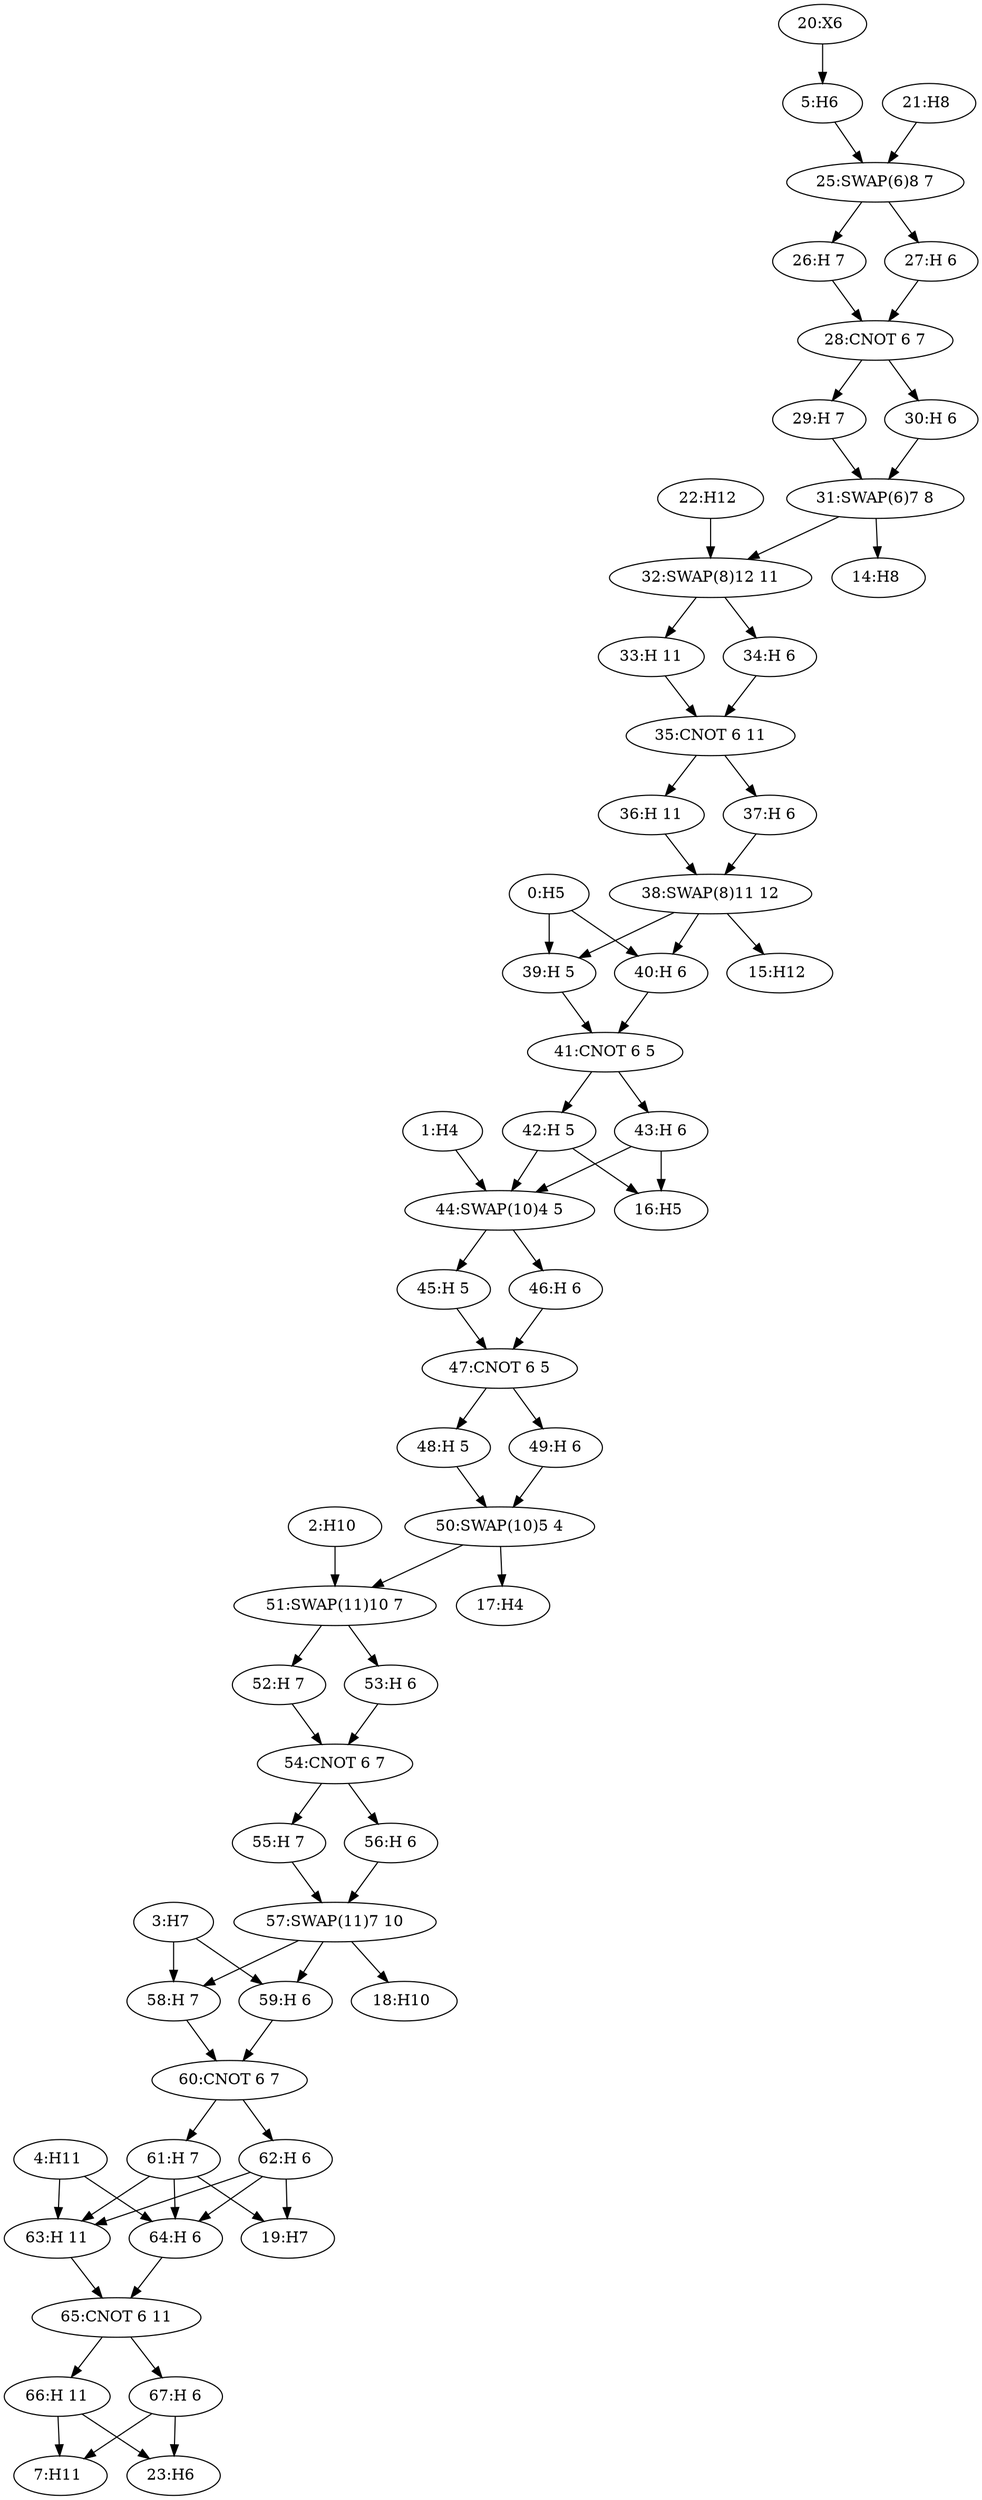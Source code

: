 strict digraph  {
	node [label="\N"];
	0	 [details="{'startTime': 1, 'qubits': [2], 'outEdges': [9], 'llvmId': '0x1f145c0', 'duration': 0, 'type': 'H', 'inEdges': [], 'hwqubits': [\
5]}",
		label="0:H5 "];
	39	 [details="{'duration': 1, 'type': 'H', 'hwqubits': [5], 'startTime': 127}",
		label="39:H 5"];
	0 -> 39;
	40	 [details="{'duration': 1, 'type': 'H', 'hwqubits': [6], 'startTime': 127}",
		label="40:H 6"];
	0 -> 40;
	1	 [details="{'startTime': 2, 'qubits': [3], 'outEdges': [10], 'llvmId': '0x1f14860', 'duration': 0, 'type': 'H', 'inEdges': [], 'hwqubits': [\
4]}",
		label="1:H4 "];
	44	 [details="{'duration': 26, 'type': 'SWAP', 'hwqubits': [4, 5], 'startTime': 139, 'cnotID': 10}",
		label="44:SWAP(10)4 5"];
	1 -> 44;
	2	 [details="{'startTime': 1, 'qubits': [4], 'outEdges': [11], 'llvmId': '0x1f14a80', 'duration': 0, 'type': 'H', 'inEdges': [], 'hwqubits': [\
10]}",
		label="2:H10 "];
	51	 [details="{'duration': 26, 'type': 'SWAP', 'hwqubits': [10, 7], 'startTime': 209, 'cnotID': 11}",
		label="51:SWAP(11)10 7"];
	2 -> 51;
	3	 [details="{'startTime': 3, 'qubits': [5], 'outEdges': [12], 'llvmId': '0x1f14cd0', 'duration': 0, 'type': 'H', 'inEdges': [], 'hwqubits': [\
7]}",
		label="3:H7 "];
	58	 [details="{'duration': 1, 'type': 'H', 'hwqubits': [7], 'startTime': 279}",
		label="58:H 7"];
	3 -> 58;
	59	 [details="{'duration': 1, 'type': 'H', 'hwqubits': [6], 'startTime': 279}",
		label="59:H 6"];
	3 -> 59;
	4	 [details="{'startTime': 69, 'qubits': [6], 'outEdges': [13], 'llvmId': '0x1f14f20', 'duration': 0, 'type': 'H', 'inEdges': [], 'hwqubits': [\
11]}",
		label="4:H11 "];
	63	 [details="{'duration': 1, 'type': 'H', 'hwqubits': [11], 'startTime': 289}",
		label="63:H 11"];
	4 -> 63;
	64	 [details="{'duration': 1, 'type': 'H', 'hwqubits': [6], 'startTime': 289}",
		label="64:H 6"];
	4 -> 64;
	5	 [details="{'startTime': 3, 'qubits': [7], 'outEdges': [6], 'llvmId': '0x1f151b0', 'duration': 0, 'type': 'H', 'inEdges': [20], 'hwqubits': [\
6]}",
		label="5:H6 "];
	25	 [details="{'duration': 26, 'type': 'SWAP', 'hwqubits': [8, 7], 'startTime': 4, 'cnotID': 6}",
		label="25:SWAP(6)8 7"];
	5 -> 25;
	7	 [details="{'startTime': 298, 'qubits': [6], 'outEdges': [], 'llvmId': '0x1f15730', 'duration': 0, 'type': 'H', 'inEdges': [13], 'hwqubits': [\
11]}",
		label="7:H11 "];
	14	 [details="{'startTime': 277, 'qubits': [0], 'outEdges': [], 'llvmId': '0x1f16900', 'duration': 0, 'type': 'H', 'inEdges': [6], 'hwqubits': [\
8]}",
		label="14:H8 "];
	15	 [details="{'startTime': 297, 'qubits': [1], 'outEdges': [], 'llvmId': '0x1f16b00', 'duration': 0, 'type': 'H', 'inEdges': [8], 'hwqubits': [\
12]}",
		label="15:H12 "];
	16	 [details="{'startTime': 298, 'qubits': [2], 'outEdges': [], 'llvmId': '0x1f16d00', 'duration': 0, 'type': 'H', 'inEdges': [9], 'hwqubits': [\
5]}",
		label="16:H5 "];
	17	 [details="{'startTime': 288, 'qubits': [3], 'outEdges': [], 'llvmId': '0x1f16f00', 'duration': 0, 'type': 'H', 'inEdges': [10], 'hwqubits': [\
4]}",
		label="17:H4 "];
	18	 [details="{'startTime': 278, 'qubits': [4], 'outEdges': [], 'llvmId': '0x1f17100', 'duration': 0, 'type': 'H', 'inEdges': [11], 'hwqubits': [\
10]}",
		label="18:H10 "];
	19	 [details="{'startTime': 298, 'qubits': [5], 'outEdges': [], 'llvmId': '0x1f17300', 'duration': 0, 'type': 'H', 'inEdges': [12], 'hwqubits': [\
7]}",
		label="19:H7 "];
	20	 [details="{'startTime': 1, 'qubits': [7], 'outEdges': [5], 'llvmId': '0x1f19d30', 'duration': 1, 'type': 'X', 'inEdges': [], 'hwqubits': [\
6]}",
		label="20:X6 "];
	20 -> 5;
	21	 [details="{'startTime': 1, 'qubits': [0], 'outEdges': [6], 'llvmId': '0x1f1a960', 'duration': 0, 'type': 'H', 'inEdges': [], 'hwqubits': [\
8]}",
		label="21:H8 "];
	21 -> 25;
	22	 [details="{'startTime': 1, 'qubits': [1], 'outEdges': [8], 'llvmId': '0x1f1abe0', 'duration': 0, 'type': 'H', 'inEdges': [], 'hwqubits': [\
12]}",
		label="22:H12 "];
	32	 [details="{'duration': 26, 'type': 'SWAP', 'hwqubits': [12, 11], 'startTime': 70, 'cnotID': 8}",
		label="32:SWAP(8)12 11"];
	22 -> 32;
	23	 [details="{'startTime': 298, 'qubits': [7], 'outEdges': [], 'llvmId': '0x1f27030', 'duration': 0, 'type': 'H', 'inEdges': [13], 'hwqubits': [\
6]}",
		label="23:H6 "];
	26	 [details="{'duration': 1, 'type': 'H', 'hwqubits': [7], 'startTime': 30}",
		label="26:H 7"];
	25 -> 26;
	27	 [details="{'duration': 1, 'type': 'H', 'hwqubits': [6], 'startTime': 30}",
		label="27:H 6"];
	25 -> 27;
	28	 [details="{'duration': 8, 'type': 'CNOT', 'hwqubits': [6, 7], 'startTime': 31}",
		label="28:CNOT 6 7"];
	26 -> 28;
	27 -> 28;
	29	 [details="{'duration': 1, 'type': 'H', 'hwqubits': [7], 'startTime': 39}",
		label="29:H 7"];
	28 -> 29;
	30	 [details="{'duration': 1, 'type': 'H', 'hwqubits': [6], 'startTime': 39}",
		label="30:H 6"];
	28 -> 30;
	31	 [details="{'duration': 26, 'type': 'SWAP', 'hwqubits': [7, 8], 'startTime': 40, 'cnotID': 6}",
		label="31:SWAP(6)7 8"];
	29 -> 31;
	30 -> 31;
	31 -> 14;
	31 -> 32;
	33	 [details="{'duration': 1, 'type': 'H', 'hwqubits': [11], 'startTime': 96}",
		label="33:H 11"];
	32 -> 33;
	34	 [details="{'duration': 1, 'type': 'H', 'hwqubits': [6], 'startTime': 96}",
		label="34:H 6"];
	32 -> 34;
	35	 [details="{'duration': 8, 'type': 'CNOT', 'hwqubits': [6, 11], 'startTime': 97}",
		label="35:CNOT 6 11"];
	33 -> 35;
	34 -> 35;
	36	 [details="{'duration': 1, 'type': 'H', 'hwqubits': [11], 'startTime': 105}",
		label="36:H 11"];
	35 -> 36;
	37	 [details="{'duration': 1, 'type': 'H', 'hwqubits': [6], 'startTime': 105}",
		label="37:H 6"];
	35 -> 37;
	38	 [details="{'duration': 26, 'type': 'SWAP', 'hwqubits': [11, 12], 'startTime': 106, 'cnotID': 8}",
		label="38:SWAP(8)11 12"];
	36 -> 38;
	37 -> 38;
	38 -> 15;
	38 -> 39;
	38 -> 40;
	41	 [details="{'duration': 8, 'type': 'CNOT', 'hwqubits': [6, 5], 'startTime': 128}",
		label="41:CNOT 6 5"];
	39 -> 41;
	40 -> 41;
	42	 [details="{'duration': 1, 'type': 'H', 'hwqubits': [5], 'startTime': 136}",
		label="42:H 5"];
	41 -> 42;
	43	 [details="{'duration': 1, 'type': 'H', 'hwqubits': [6], 'startTime': 136}",
		label="43:H 6"];
	41 -> 43;
	42 -> 16;
	42 -> 44;
	43 -> 16;
	43 -> 44;
	45	 [details="{'duration': 1, 'type': 'H', 'hwqubits': [5], 'startTime': 165}",
		label="45:H 5"];
	44 -> 45;
	46	 [details="{'duration': 1, 'type': 'H', 'hwqubits': [6], 'startTime': 165}",
		label="46:H 6"];
	44 -> 46;
	47	 [details="{'duration': 8, 'type': 'CNOT', 'hwqubits': [6, 5], 'startTime': 166}",
		label="47:CNOT 6 5"];
	45 -> 47;
	46 -> 47;
	48	 [details="{'duration': 1, 'type': 'H', 'hwqubits': [5], 'startTime': 174}",
		label="48:H 5"];
	47 -> 48;
	49	 [details="{'duration': 1, 'type': 'H', 'hwqubits': [6], 'startTime': 174}",
		label="49:H 6"];
	47 -> 49;
	50	 [details="{'duration': 26, 'type': 'SWAP', 'hwqubits': [5, 4], 'startTime': 175, 'cnotID': 10}",
		label="50:SWAP(10)5 4"];
	48 -> 50;
	49 -> 50;
	50 -> 17;
	50 -> 51;
	52	 [details="{'duration': 1, 'type': 'H', 'hwqubits': [7], 'startTime': 235}",
		label="52:H 7"];
	51 -> 52;
	53	 [details="{'duration': 1, 'type': 'H', 'hwqubits': [6], 'startTime': 235}",
		label="53:H 6"];
	51 -> 53;
	54	 [details="{'duration': 8, 'type': 'CNOT', 'hwqubits': [6, 7], 'startTime': 236}",
		label="54:CNOT 6 7"];
	52 -> 54;
	53 -> 54;
	55	 [details="{'duration': 1, 'type': 'H', 'hwqubits': [7], 'startTime': 244}",
		label="55:H 7"];
	54 -> 55;
	56	 [details="{'duration': 1, 'type': 'H', 'hwqubits': [6], 'startTime': 244}",
		label="56:H 6"];
	54 -> 56;
	57	 [details="{'duration': 26, 'type': 'SWAP', 'hwqubits': [7, 10], 'startTime': 245, 'cnotID': 11}",
		label="57:SWAP(11)7 10"];
	55 -> 57;
	56 -> 57;
	57 -> 18;
	57 -> 58;
	57 -> 59;
	60	 [details="{'duration': 8, 'type': 'CNOT', 'hwqubits': [6, 7], 'startTime': 280}",
		label="60:CNOT 6 7"];
	58 -> 60;
	59 -> 60;
	61	 [details="{'duration': 1, 'type': 'H', 'hwqubits': [7], 'startTime': 288}",
		label="61:H 7"];
	60 -> 61;
	62	 [details="{'duration': 1, 'type': 'H', 'hwqubits': [6], 'startTime': 288}",
		label="62:H 6"];
	60 -> 62;
	61 -> 19;
	61 -> 63;
	61 -> 64;
	62 -> 19;
	62 -> 63;
	62 -> 64;
	65	 [details="{'duration': 8, 'type': 'CNOT', 'hwqubits': [6, 11], 'startTime': 290}",
		label="65:CNOT 6 11"];
	63 -> 65;
	64 -> 65;
	66	 [details="{'duration': 1, 'type': 'H', 'hwqubits': [11], 'startTime': 298}",
		label="66:H 11"];
	65 -> 66;
	67	 [details="{'duration': 1, 'type': 'H', 'hwqubits': [6], 'startTime': 298}",
		label="67:H 6"];
	65 -> 67;
	66 -> 7;
	66 -> 23;
	67 -> 7;
	67 -> 23;
}
